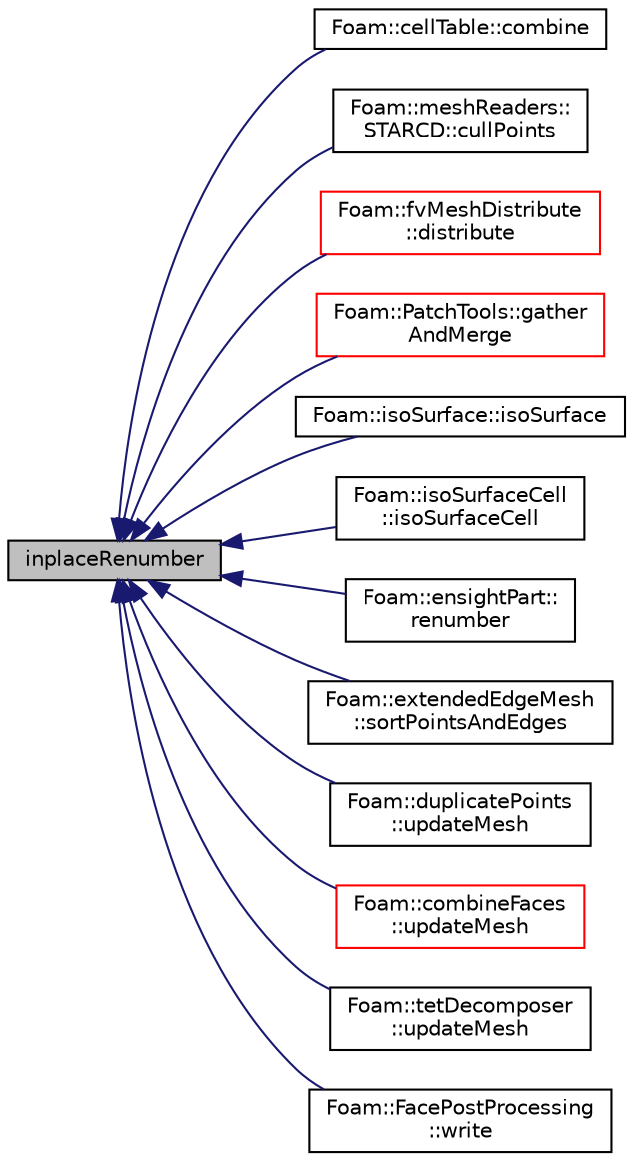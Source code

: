digraph "inplaceRenumber"
{
  bgcolor="transparent";
  edge [fontname="Helvetica",fontsize="10",labelfontname="Helvetica",labelfontsize="10"];
  node [fontname="Helvetica",fontsize="10",shape=record];
  rankdir="LR";
  Node1 [label="inplaceRenumber",height=0.2,width=0.4,color="black", fillcolor="grey75", style="filled", fontcolor="black"];
  Node1 -> Node2 [dir="back",color="midnightblue",fontsize="10",style="solid",fontname="Helvetica"];
  Node2 [label="Foam::cellTable::combine",height=0.2,width=0.4,color="black",URL="$a00235.html#a8f772dc348dc8f16911640a1c4157cb2",tooltip="Combine tableIds together. "];
  Node1 -> Node3 [dir="back",color="midnightblue",fontsize="10",style="solid",fontname="Helvetica"];
  Node3 [label="Foam::meshReaders::\lSTARCD::cullPoints",height=0.2,width=0.4,color="black",URL="$a02415.html#a9cf5a7beabb5d847accad5ac5db12d89",tooltip="Remove unused points. "];
  Node1 -> Node4 [dir="back",color="midnightblue",fontsize="10",style="solid",fontname="Helvetica"];
  Node4 [label="Foam::fvMeshDistribute\l::distribute",height=0.2,width=0.4,color="red",URL="$a00870.html#acb11a389cf765470aea69d37a526cf1f",tooltip="Send cells to neighbours according to distribution. "];
  Node1 -> Node5 [dir="back",color="midnightblue",fontsize="10",style="solid",fontname="Helvetica"];
  Node5 [label="Foam::PatchTools::gather\lAndMerge",height=0.2,width=0.4,color="red",URL="$a01803.html#a5bb23f3c6784eb0278a73cd0297be66a",tooltip="Gather points and faces onto master and merge into single patch. "];
  Node1 -> Node6 [dir="back",color="midnightblue",fontsize="10",style="solid",fontname="Helvetica"];
  Node6 [label="Foam::isoSurface::isoSurface",height=0.2,width=0.4,color="black",URL="$a01183.html#a2d3f6322d0523951b389b2245851396f",tooltip="Construct from cell values and point values. Uses boundaryField. "];
  Node1 -> Node7 [dir="back",color="midnightblue",fontsize="10",style="solid",fontname="Helvetica"];
  Node7 [label="Foam::isoSurfaceCell\l::isoSurfaceCell",height=0.2,width=0.4,color="black",URL="$a01184.html#a493a4ed208fd259e349c3f01290ccccc",tooltip="Construct from dictionary. "];
  Node1 -> Node8 [dir="back",color="midnightblue",fontsize="10",style="solid",fontname="Helvetica"];
  Node8 [label="Foam::ensightPart::\lrenumber",height=0.2,width=0.4,color="black",URL="$a00641.html#a62eac707d87891019fda9569c2682cf9",tooltip="Renumber elements. "];
  Node1 -> Node9 [dir="back",color="midnightblue",fontsize="10",style="solid",fontname="Helvetica"];
  Node9 [label="Foam::extendedEdgeMesh\l::sortPointsAndEdges",height=0.2,width=0.4,color="black",URL="$a00694.html#a35042787bb1f37f3e2695d3b48e313b0"];
  Node1 -> Node10 [dir="back",color="midnightblue",fontsize="10",style="solid",fontname="Helvetica"];
  Node10 [label="Foam::duplicatePoints\l::updateMesh",height=0.2,width=0.4,color="black",URL="$a00586.html#ad57565956fd4064299f4bd3c4eebb1d4",tooltip="Force recalculation of locally stored data on topological change. "];
  Node1 -> Node11 [dir="back",color="midnightblue",fontsize="10",style="solid",fontname="Helvetica"];
  Node11 [label="Foam::combineFaces\l::updateMesh",height=0.2,width=0.4,color="red",URL="$a00317.html#ad57565956fd4064299f4bd3c4eebb1d4",tooltip="Force recalculation of locally stored data on topological change. "];
  Node1 -> Node12 [dir="back",color="midnightblue",fontsize="10",style="solid",fontname="Helvetica"];
  Node12 [label="Foam::tetDecomposer\l::updateMesh",height=0.2,width=0.4,color="black",URL="$a02554.html#ad57565956fd4064299f4bd3c4eebb1d4",tooltip="Force recalculation of locally stored data on topological change. "];
  Node1 -> Node13 [dir="back",color="midnightblue",fontsize="10",style="solid",fontname="Helvetica"];
  Node13 [label="Foam::FacePostProcessing\l::write",height=0.2,width=0.4,color="black",URL="$a00725.html#aac759501cf6c7895a70eecbef0226ae1",tooltip="Write post-processing info. "];
}
